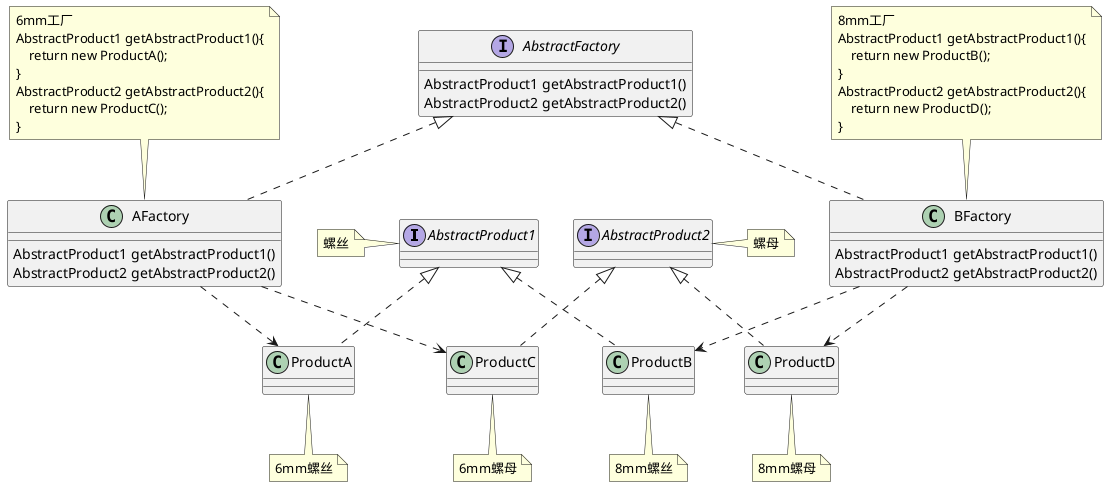 @startuml

interface AbstractProduct1{}
note left of AbstractProduct1: 螺丝
interface AbstractProduct2{}
note right of AbstractProduct2: 螺母
class ProductA{}
note bottom of ProductA: 6mm螺丝
class ProductB{}
note bottom of ProductB: 8mm螺丝
class ProductC{}
note bottom of ProductC: 6mm螺母
class ProductD{}
note bottom of ProductD: 8mm螺母

interface AbstractFactory{
    AbstractProduct1 getAbstractProduct1()
    AbstractProduct2 getAbstractProduct2()
}
class AFactory{
    AbstractProduct1 getAbstractProduct1()
    AbstractProduct2 getAbstractProduct2()
}
note top of AFactory
6mm工厂
AbstractProduct1 getAbstractProduct1(){
    return new ProductA();
}
AbstractProduct2 getAbstractProduct2(){
    return new ProductC();
}
end note
class BFactory{
    AbstractProduct1 getAbstractProduct1()
    AbstractProduct2 getAbstractProduct2()
}
note top of BFactory
8mm工厂
AbstractProduct1 getAbstractProduct1(){
    return new ProductB();
}
AbstractProduct2 getAbstractProduct2(){
    return new ProductD();
}
end note

AbstractFactory <|.. AFactory
AbstractFactory <|.. BFactory
AbstractProduct1 <|.. ProductA
AbstractProduct1 <|.. ProductB
AbstractProduct2 <|.. ProductC
AbstractProduct2 <|.. ProductD

AFactory ..> ProductA
AFactory ..> ProductC
BFactory ..> ProductB
BFactory ..> ProductD

@enduml